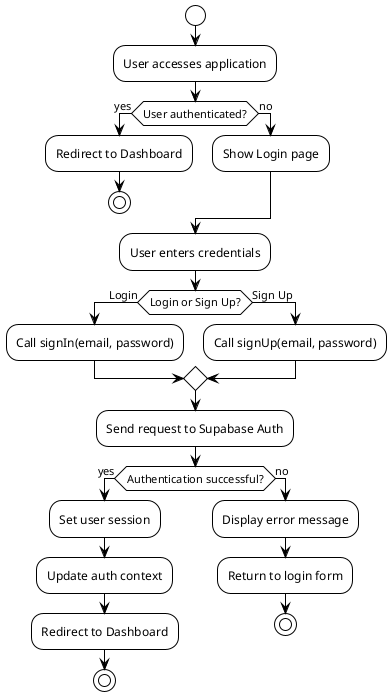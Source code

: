 @startuml
!theme plain
skinparam backgroundColor white

start

:User accesses application;

if (User authenticated?) then (yes)
  :Redirect to Dashboard;
  stop
else (no)
  :Show Login page;
endif

:User enters credentials;

if (Login or Sign Up?) then (Login)
  :Call signIn(email, password);
else (Sign Up)
  :Call signUp(email, password);
endif

:Send request to Supabase Auth;

if (Authentication successful?) then (yes)
  :Set user session;
  :Update auth context;
  :Redirect to Dashboard;
  stop
else (no)
  :Display error message;
  :Return to login form;
  stop
endif

@enduml